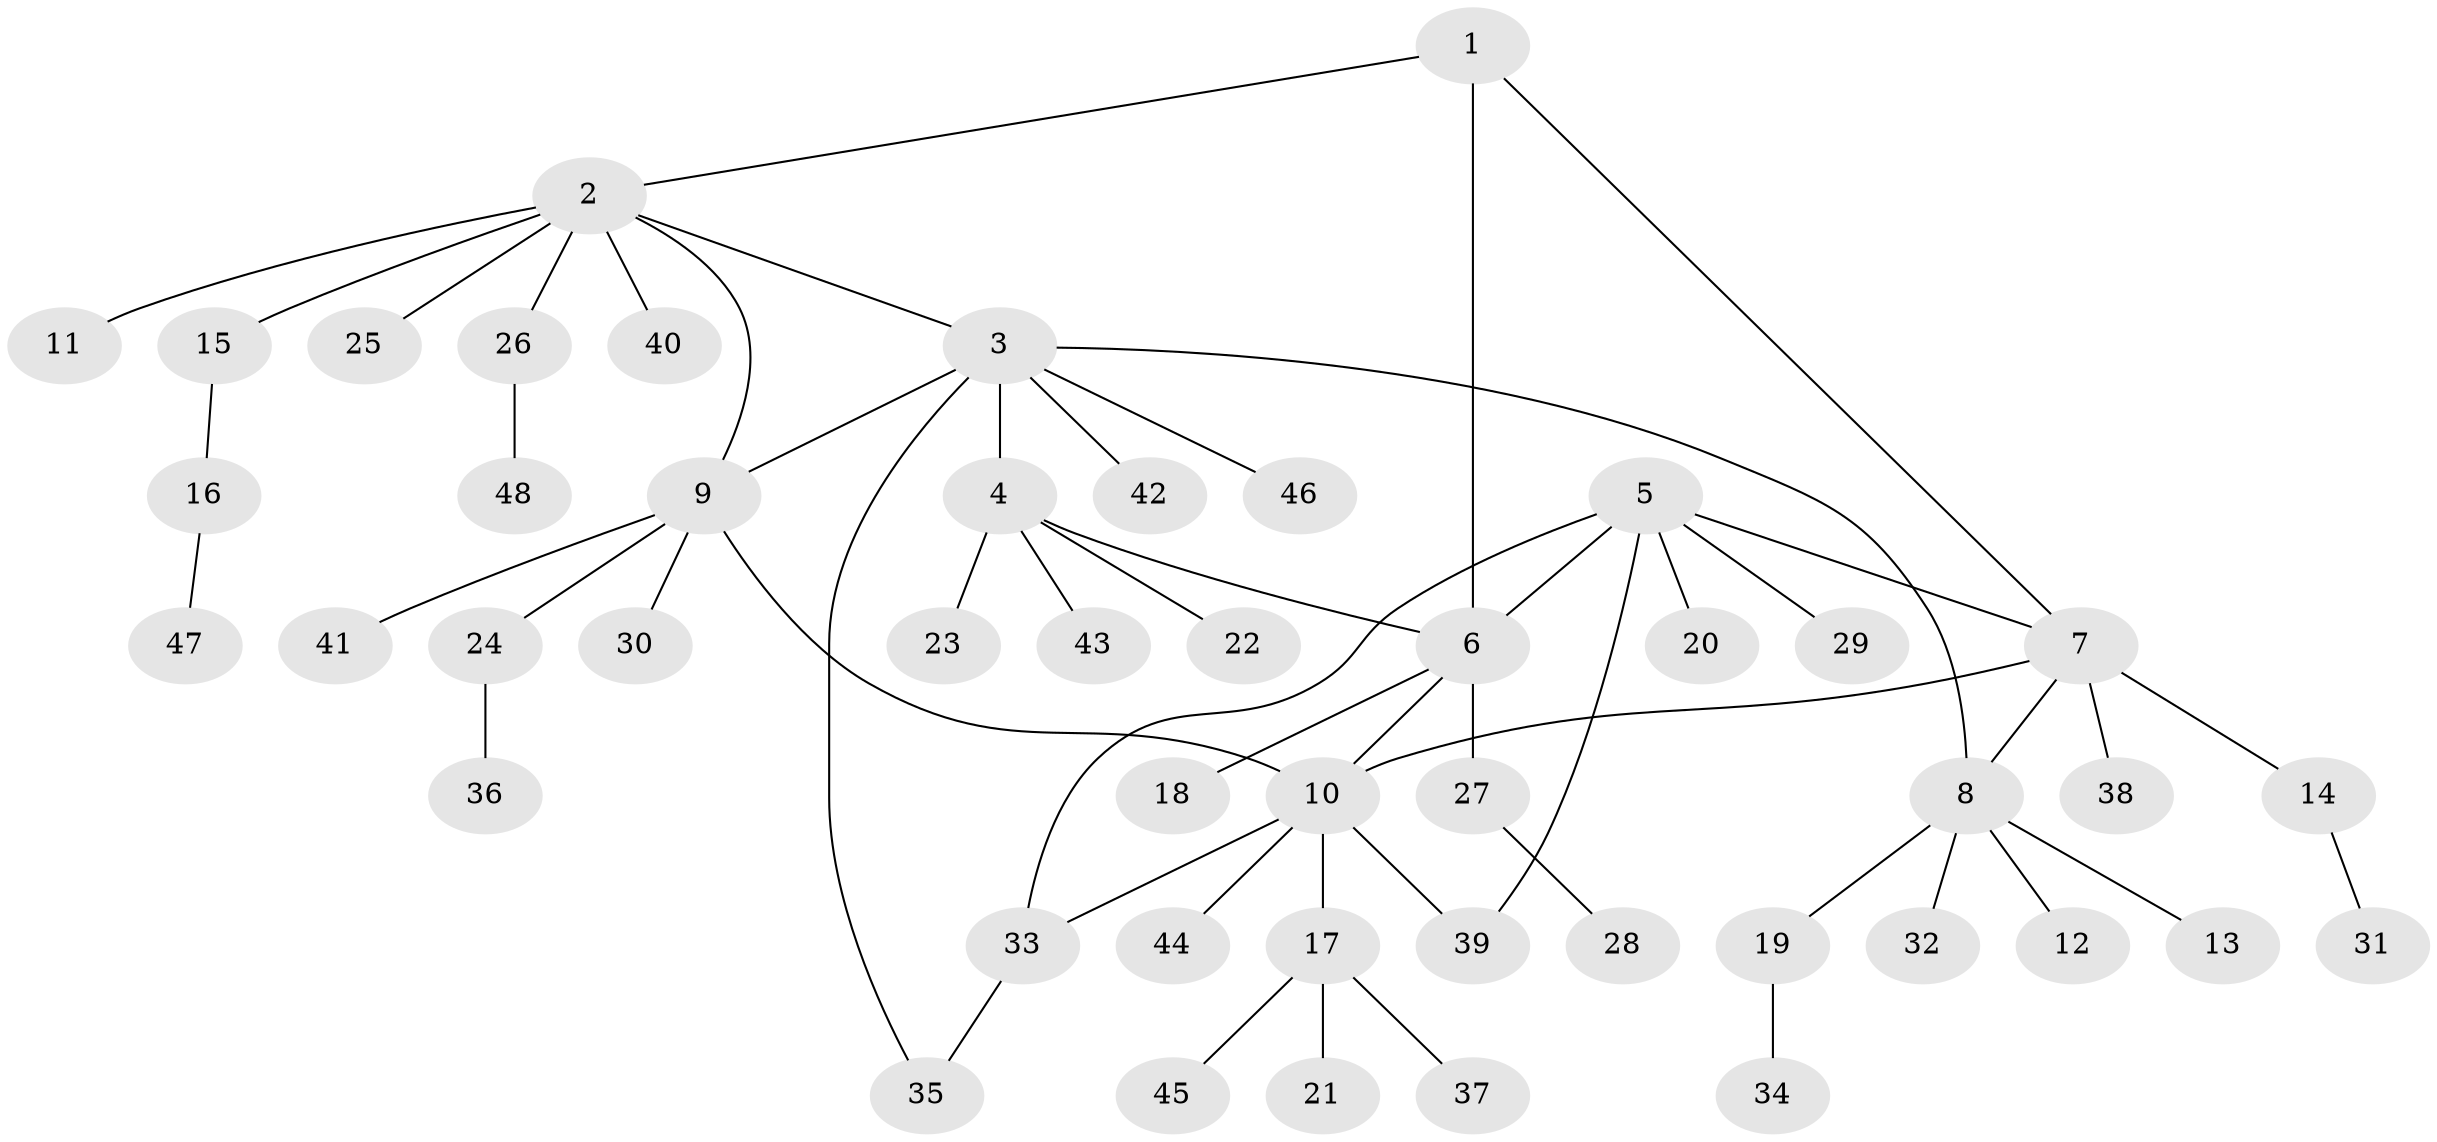 // coarse degree distribution, {1: 0.5, 4: 0.2, 6: 0.15, 3: 0.05, 2: 0.05, 5: 0.05}
// Generated by graph-tools (version 1.1) at 2025/37/03/04/25 23:37:47]
// undirected, 48 vertices, 56 edges
graph export_dot {
  node [color=gray90,style=filled];
  1;
  2;
  3;
  4;
  5;
  6;
  7;
  8;
  9;
  10;
  11;
  12;
  13;
  14;
  15;
  16;
  17;
  18;
  19;
  20;
  21;
  22;
  23;
  24;
  25;
  26;
  27;
  28;
  29;
  30;
  31;
  32;
  33;
  34;
  35;
  36;
  37;
  38;
  39;
  40;
  41;
  42;
  43;
  44;
  45;
  46;
  47;
  48;
  1 -- 2;
  1 -- 6;
  1 -- 7;
  2 -- 3;
  2 -- 9;
  2 -- 11;
  2 -- 15;
  2 -- 25;
  2 -- 26;
  2 -- 40;
  3 -- 4;
  3 -- 8;
  3 -- 9;
  3 -- 35;
  3 -- 42;
  3 -- 46;
  4 -- 6;
  4 -- 22;
  4 -- 23;
  4 -- 43;
  5 -- 6;
  5 -- 7;
  5 -- 20;
  5 -- 29;
  5 -- 33;
  5 -- 39;
  6 -- 10;
  6 -- 18;
  6 -- 27;
  7 -- 8;
  7 -- 10;
  7 -- 14;
  7 -- 38;
  8 -- 12;
  8 -- 13;
  8 -- 19;
  8 -- 32;
  9 -- 10;
  9 -- 24;
  9 -- 30;
  9 -- 41;
  10 -- 17;
  10 -- 33;
  10 -- 39;
  10 -- 44;
  14 -- 31;
  15 -- 16;
  16 -- 47;
  17 -- 21;
  17 -- 37;
  17 -- 45;
  19 -- 34;
  24 -- 36;
  26 -- 48;
  27 -- 28;
  33 -- 35;
}
